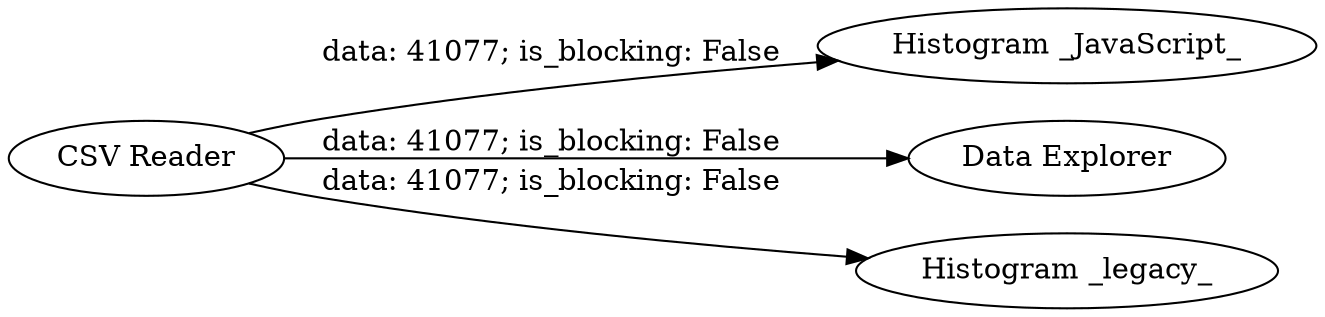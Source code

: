 digraph {
	"-3614007906786460999_3" [label="Histogram _JavaScript_"]
	"-3614007906786460999_2" [label="Data Explorer"]
	"-3614007906786460999_4" [label="Histogram _legacy_"]
	"-3614007906786460999_1" [label="CSV Reader"]
	"-3614007906786460999_1" -> "-3614007906786460999_2" [label="data: 41077; is_blocking: False"]
	"-3614007906786460999_1" -> "-3614007906786460999_4" [label="data: 41077; is_blocking: False"]
	"-3614007906786460999_1" -> "-3614007906786460999_3" [label="data: 41077; is_blocking: False"]
	rankdir=LR
}
